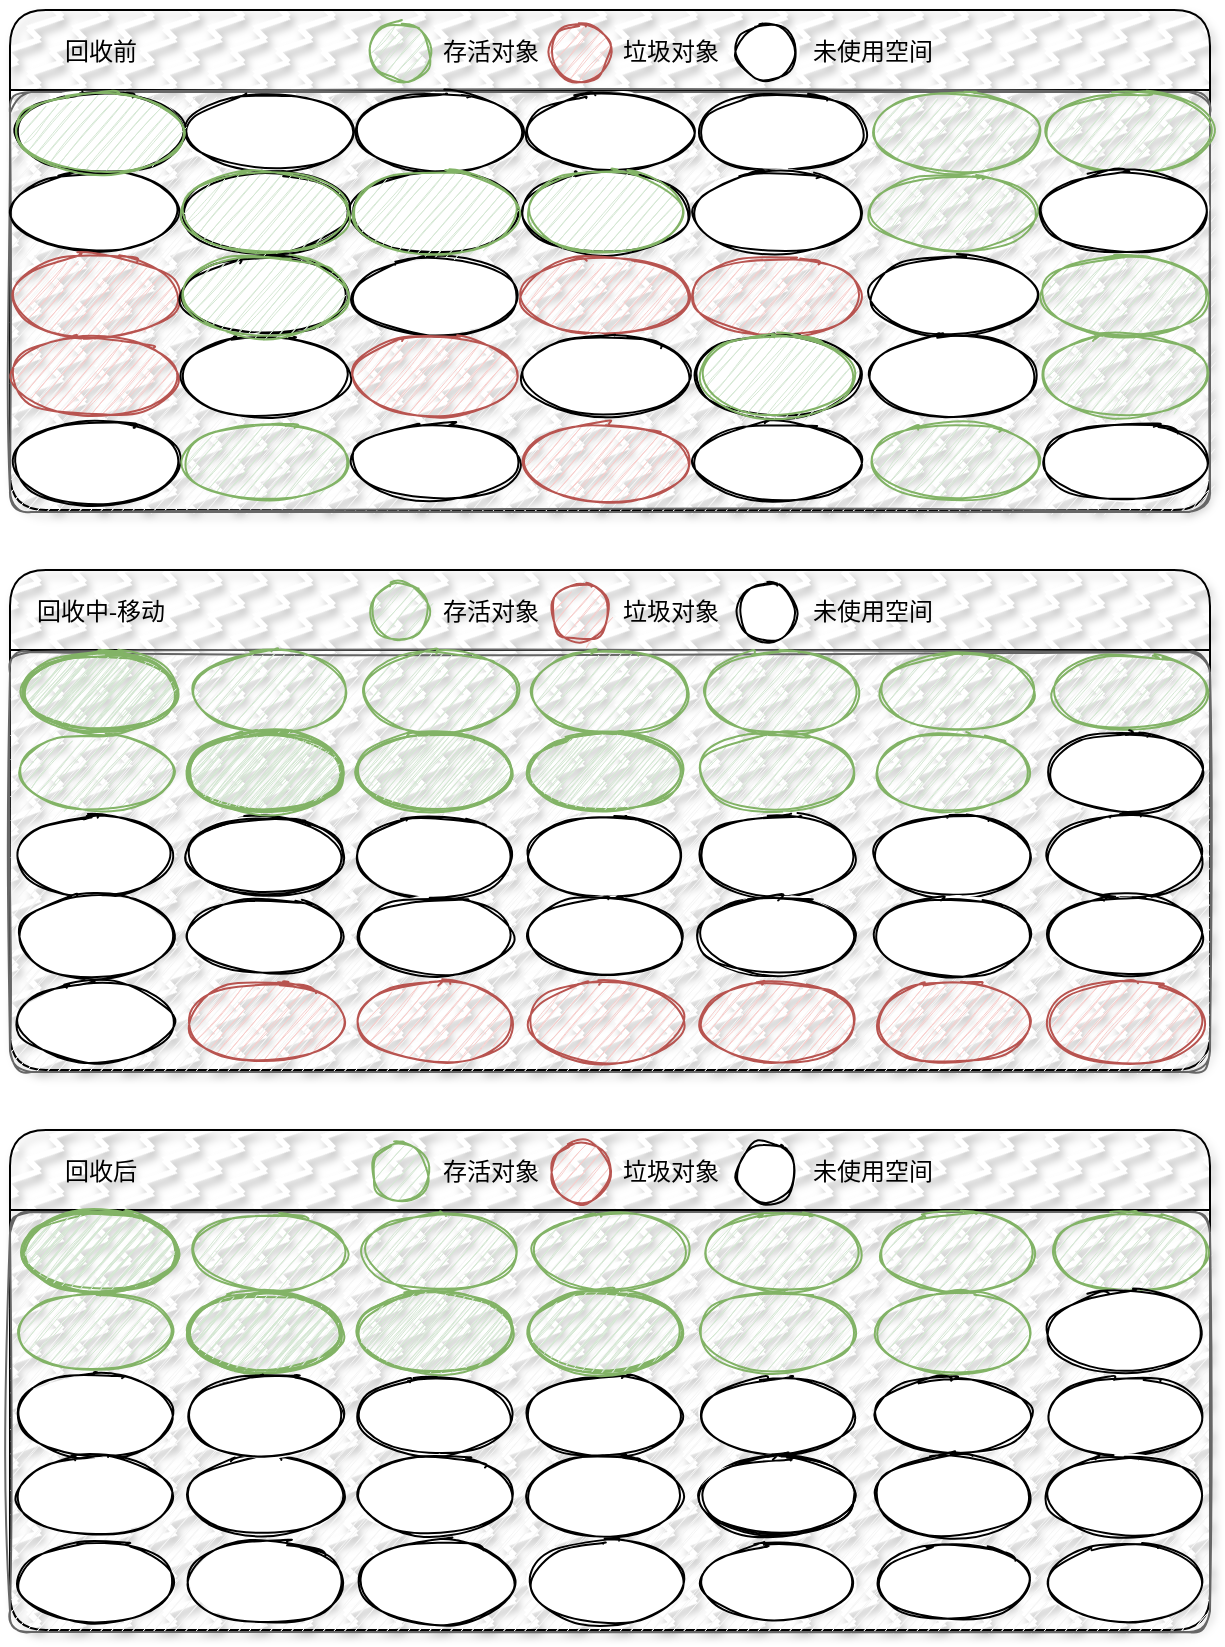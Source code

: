 <mxfile version="15.9.6" type="github">
  <diagram id="dUXvg23hqmTEOPNSO0V3" name="Page-1">
    <mxGraphModel dx="1422" dy="762" grid="1" gridSize="10" guides="1" tooltips="1" connect="1" arrows="1" fold="1" page="1" pageScale="1" pageWidth="827" pageHeight="1169" math="0" shadow="0">
      <root>
        <mxCell id="0" />
        <mxCell id="1" parent="0" />
        <mxCell id="RMoLjJV2bHC7u4-7koIW-1" value="" style="swimlane;shadow=1;sketch=0;fillStyle=zigzag-line;fillColor=default;gradientColor=none;gradientDirection=west;startSize=40;rounded=1;swimlaneFillColor=default;" vertex="1" parent="1">
          <mxGeometry x="120" y="80" width="600" height="250" as="geometry" />
        </mxCell>
        <mxCell id="RMoLjJV2bHC7u4-7koIW-2" value="" style="ellipse;whiteSpace=wrap;html=1;shadow=0;sketch=1;fillStyle=auto;fillColor=#d5e8d4;gradientDirection=west;strokeColor=#82b366;" vertex="1" parent="RMoLjJV2bHC7u4-7koIW-1">
          <mxGeometry x="180" y="6" width="30" height="30" as="geometry" />
        </mxCell>
        <mxCell id="RMoLjJV2bHC7u4-7koIW-3" value="" style="ellipse;whiteSpace=wrap;html=1;shadow=0;sketch=1;fillStyle=auto;fillColor=#f8cecc;gradientDirection=west;strokeColor=#b85450;" vertex="1" parent="RMoLjJV2bHC7u4-7koIW-1">
          <mxGeometry x="270" y="6" width="30" height="30" as="geometry" />
        </mxCell>
        <mxCell id="RMoLjJV2bHC7u4-7koIW-4" value="" style="ellipse;whiteSpace=wrap;html=1;shadow=0;sketch=1;fillStyle=auto;gradientDirection=west;" vertex="1" parent="RMoLjJV2bHC7u4-7koIW-1">
          <mxGeometry x="363.5" y="6" width="30" height="30" as="geometry" />
        </mxCell>
        <mxCell id="RMoLjJV2bHC7u4-7koIW-5" value="回收前" style="text;html=1;align=center;verticalAlign=middle;resizable=0;points=[];autosize=1;strokeColor=none;fillColor=none;fontFamily=Comic Sans MS;" vertex="1" parent="RMoLjJV2bHC7u4-7koIW-1">
          <mxGeometry x="20" y="11" width="50" height="20" as="geometry" />
        </mxCell>
        <mxCell id="RMoLjJV2bHC7u4-7koIW-7" value="存活对象" style="text;html=1;align=center;verticalAlign=middle;resizable=0;points=[];autosize=1;strokeColor=none;fillColor=none;fontFamily=Comic Sans MS;" vertex="1" parent="RMoLjJV2bHC7u4-7koIW-1">
          <mxGeometry x="210" y="11" width="60" height="20" as="geometry" />
        </mxCell>
        <mxCell id="RMoLjJV2bHC7u4-7koIW-8" value="垃圾对象" style="text;html=1;align=center;verticalAlign=middle;resizable=0;points=[];autosize=1;strokeColor=none;fillColor=none;fontFamily=Comic Sans MS;" vertex="1" parent="RMoLjJV2bHC7u4-7koIW-1">
          <mxGeometry x="300" y="11" width="60" height="20" as="geometry" />
        </mxCell>
        <mxCell id="RMoLjJV2bHC7u4-7koIW-9" value="未使用空间" style="text;html=1;align=center;verticalAlign=middle;resizable=0;points=[];autosize=1;strokeColor=none;fillColor=none;fontFamily=Comic Sans MS;" vertex="1" parent="RMoLjJV2bHC7u4-7koIW-1">
          <mxGeometry x="390.5" y="11" width="80" height="20" as="geometry" />
        </mxCell>
        <mxCell id="RMoLjJV2bHC7u4-7koIW-55" value="" style="rounded=1;whiteSpace=wrap;html=1;sketch=1;arcSize=5;fillColor=#f5f5f5;strokeColor=#666666;fontColor=#333333;" vertex="1" parent="RMoLjJV2bHC7u4-7koIW-1">
          <mxGeometry y="41" width="600" height="210" as="geometry" />
        </mxCell>
        <mxCell id="RMoLjJV2bHC7u4-7koIW-57" value="" style="ellipse;whiteSpace=wrap;html=1;shadow=0;sketch=1;fillStyle=auto;gradientDirection=west;" vertex="1" parent="RMoLjJV2bHC7u4-7koIW-1">
          <mxGeometry x="5" y="41" width="80" height="40" as="geometry" />
        </mxCell>
        <mxCell id="RMoLjJV2bHC7u4-7koIW-58" value="" style="ellipse;whiteSpace=wrap;html=1;shadow=0;sketch=1;fillStyle=auto;gradientDirection=west;" vertex="1" parent="RMoLjJV2bHC7u4-7koIW-1">
          <mxGeometry x="90" y="41" width="80" height="40" as="geometry" />
        </mxCell>
        <mxCell id="RMoLjJV2bHC7u4-7koIW-59" value="" style="ellipse;whiteSpace=wrap;html=1;shadow=0;sketch=1;fillStyle=auto;gradientDirection=west;" vertex="1" parent="RMoLjJV2bHC7u4-7koIW-1">
          <mxGeometry x="175" y="41" width="80" height="40" as="geometry" />
        </mxCell>
        <mxCell id="RMoLjJV2bHC7u4-7koIW-60" value="" style="ellipse;whiteSpace=wrap;html=1;shadow=0;sketch=1;fillStyle=auto;gradientDirection=west;" vertex="1" parent="RMoLjJV2bHC7u4-7koIW-1">
          <mxGeometry x="260" y="41" width="80" height="40" as="geometry" />
        </mxCell>
        <mxCell id="RMoLjJV2bHC7u4-7koIW-61" value="" style="ellipse;whiteSpace=wrap;html=1;shadow=0;sketch=1;fillStyle=auto;gradientDirection=west;" vertex="1" parent="RMoLjJV2bHC7u4-7koIW-1">
          <mxGeometry x="346" y="41" width="80" height="40" as="geometry" />
        </mxCell>
        <mxCell id="RMoLjJV2bHC7u4-7koIW-62" value="" style="ellipse;whiteSpace=wrap;html=1;shadow=0;sketch=1;fillStyle=auto;gradientDirection=west;fillColor=#d5e8d4;strokeColor=#82b366;" vertex="1" parent="RMoLjJV2bHC7u4-7koIW-1">
          <mxGeometry x="434" y="41" width="80" height="40" as="geometry" />
        </mxCell>
        <mxCell id="RMoLjJV2bHC7u4-7koIW-63" value="" style="ellipse;whiteSpace=wrap;html=1;shadow=0;sketch=1;fillStyle=auto;gradientDirection=west;fillColor=#d5e8d4;strokeColor=#82b366;" vertex="1" parent="RMoLjJV2bHC7u4-7koIW-1">
          <mxGeometry x="520" y="41" width="80" height="40" as="geometry" />
        </mxCell>
        <mxCell id="RMoLjJV2bHC7u4-7koIW-64" value="" style="ellipse;whiteSpace=wrap;html=1;shadow=0;sketch=1;fillStyle=auto;gradientDirection=west;" vertex="1" parent="RMoLjJV2bHC7u4-7koIW-1">
          <mxGeometry x="2.5" y="81" width="80" height="40" as="geometry" />
        </mxCell>
        <mxCell id="RMoLjJV2bHC7u4-7koIW-65" value="" style="ellipse;whiteSpace=wrap;html=1;shadow=0;sketch=1;fillStyle=auto;gradientDirection=west;" vertex="1" parent="RMoLjJV2bHC7u4-7koIW-1">
          <mxGeometry x="87.5" y="81" width="80" height="40" as="geometry" />
        </mxCell>
        <mxCell id="RMoLjJV2bHC7u4-7koIW-66" value="" style="ellipse;whiteSpace=wrap;html=1;shadow=0;sketch=1;fillStyle=auto;gradientDirection=west;" vertex="1" parent="RMoLjJV2bHC7u4-7koIW-1">
          <mxGeometry x="172.5" y="81" width="80" height="40" as="geometry" />
        </mxCell>
        <mxCell id="RMoLjJV2bHC7u4-7koIW-67" value="" style="ellipse;whiteSpace=wrap;html=1;shadow=0;sketch=1;fillStyle=auto;gradientDirection=west;" vertex="1" parent="RMoLjJV2bHC7u4-7koIW-1">
          <mxGeometry x="257.5" y="81" width="80" height="40" as="geometry" />
        </mxCell>
        <mxCell id="RMoLjJV2bHC7u4-7koIW-68" value="" style="ellipse;whiteSpace=wrap;html=1;shadow=0;sketch=1;fillStyle=auto;gradientDirection=west;" vertex="1" parent="RMoLjJV2bHC7u4-7koIW-1">
          <mxGeometry x="343.5" y="81" width="80" height="40" as="geometry" />
        </mxCell>
        <mxCell id="RMoLjJV2bHC7u4-7koIW-69" value="" style="ellipse;whiteSpace=wrap;html=1;shadow=0;sketch=1;fillStyle=auto;gradientDirection=west;fillColor=#d5e8d4;strokeColor=#82b366;" vertex="1" parent="RMoLjJV2bHC7u4-7koIW-1">
          <mxGeometry x="431.5" y="81" width="80" height="40" as="geometry" />
        </mxCell>
        <mxCell id="RMoLjJV2bHC7u4-7koIW-70" value="" style="ellipse;whiteSpace=wrap;html=1;shadow=0;sketch=1;fillStyle=auto;gradientDirection=west;" vertex="1" parent="RMoLjJV2bHC7u4-7koIW-1">
          <mxGeometry x="517.5" y="81" width="80" height="40" as="geometry" />
        </mxCell>
        <mxCell id="RMoLjJV2bHC7u4-7koIW-71" value="" style="ellipse;whiteSpace=wrap;html=1;shadow=0;sketch=1;fillStyle=auto;gradientDirection=west;fillColor=#f8cecc;strokeColor=#b85450;" vertex="1" parent="RMoLjJV2bHC7u4-7koIW-1">
          <mxGeometry x="2.5" y="123" width="80" height="40" as="geometry" />
        </mxCell>
        <mxCell id="RMoLjJV2bHC7u4-7koIW-72" value="" style="ellipse;whiteSpace=wrap;html=1;shadow=0;sketch=1;fillStyle=auto;gradientDirection=west;" vertex="1" parent="RMoLjJV2bHC7u4-7koIW-1">
          <mxGeometry x="87.5" y="123" width="80" height="40" as="geometry" />
        </mxCell>
        <mxCell id="RMoLjJV2bHC7u4-7koIW-73" value="" style="ellipse;whiteSpace=wrap;html=1;shadow=0;sketch=1;fillStyle=auto;gradientDirection=west;" vertex="1" parent="RMoLjJV2bHC7u4-7koIW-1">
          <mxGeometry x="172.5" y="123" width="80" height="40" as="geometry" />
        </mxCell>
        <mxCell id="RMoLjJV2bHC7u4-7koIW-74" value="" style="ellipse;whiteSpace=wrap;html=1;shadow=0;sketch=1;fillStyle=auto;gradientDirection=west;fillColor=#f8cecc;strokeColor=#b85450;" vertex="1" parent="RMoLjJV2bHC7u4-7koIW-1">
          <mxGeometry x="257.5" y="123" width="80" height="40" as="geometry" />
        </mxCell>
        <mxCell id="RMoLjJV2bHC7u4-7koIW-75" value="" style="ellipse;whiteSpace=wrap;html=1;shadow=0;sketch=1;fillStyle=auto;gradientDirection=west;fillColor=#f8cecc;strokeColor=#b85450;" vertex="1" parent="RMoLjJV2bHC7u4-7koIW-1">
          <mxGeometry x="343.5" y="123" width="80" height="40" as="geometry" />
        </mxCell>
        <mxCell id="RMoLjJV2bHC7u4-7koIW-76" value="" style="ellipse;whiteSpace=wrap;html=1;shadow=0;sketch=1;fillStyle=auto;gradientDirection=west;" vertex="1" parent="RMoLjJV2bHC7u4-7koIW-1">
          <mxGeometry x="431.5" y="123" width="80" height="40" as="geometry" />
        </mxCell>
        <mxCell id="RMoLjJV2bHC7u4-7koIW-77" value="" style="ellipse;whiteSpace=wrap;html=1;shadow=0;sketch=1;fillStyle=auto;gradientDirection=west;fillColor=#d5e8d4;strokeColor=#82b366;" vertex="1" parent="RMoLjJV2bHC7u4-7koIW-1">
          <mxGeometry x="517.5" y="123" width="80" height="40" as="geometry" />
        </mxCell>
        <mxCell id="RMoLjJV2bHC7u4-7koIW-78" value="" style="ellipse;whiteSpace=wrap;html=1;shadow=0;sketch=1;fillStyle=auto;gradientDirection=west;fillColor=#f8cecc;strokeColor=#b85450;" vertex="1" parent="RMoLjJV2bHC7u4-7koIW-1">
          <mxGeometry x="2.5" y="163" width="80" height="40" as="geometry" />
        </mxCell>
        <mxCell id="RMoLjJV2bHC7u4-7koIW-79" value="" style="ellipse;whiteSpace=wrap;html=1;shadow=0;sketch=1;fillStyle=auto;gradientDirection=west;" vertex="1" parent="RMoLjJV2bHC7u4-7koIW-1">
          <mxGeometry x="87.5" y="163" width="80" height="40" as="geometry" />
        </mxCell>
        <mxCell id="RMoLjJV2bHC7u4-7koIW-80" value="" style="ellipse;whiteSpace=wrap;html=1;shadow=0;sketch=1;fillStyle=auto;gradientDirection=west;fillColor=#f8cecc;strokeColor=#b85450;" vertex="1" parent="RMoLjJV2bHC7u4-7koIW-1">
          <mxGeometry x="172.5" y="163" width="80" height="40" as="geometry" />
        </mxCell>
        <mxCell id="RMoLjJV2bHC7u4-7koIW-81" value="" style="ellipse;whiteSpace=wrap;html=1;shadow=0;sketch=1;fillStyle=auto;gradientDirection=west;" vertex="1" parent="RMoLjJV2bHC7u4-7koIW-1">
          <mxGeometry x="257.5" y="163" width="80" height="40" as="geometry" />
        </mxCell>
        <mxCell id="RMoLjJV2bHC7u4-7koIW-82" value="" style="ellipse;whiteSpace=wrap;html=1;shadow=0;sketch=1;fillStyle=auto;gradientDirection=west;" vertex="1" parent="RMoLjJV2bHC7u4-7koIW-1">
          <mxGeometry x="343.5" y="163" width="80" height="40" as="geometry" />
        </mxCell>
        <mxCell id="RMoLjJV2bHC7u4-7koIW-83" value="" style="ellipse;whiteSpace=wrap;html=1;shadow=0;sketch=1;fillStyle=auto;gradientDirection=west;" vertex="1" parent="RMoLjJV2bHC7u4-7koIW-1">
          <mxGeometry x="431.5" y="163" width="80" height="40" as="geometry" />
        </mxCell>
        <mxCell id="RMoLjJV2bHC7u4-7koIW-84" value="" style="ellipse;whiteSpace=wrap;html=1;shadow=0;sketch=1;fillStyle=auto;gradientDirection=west;fillColor=#d5e8d4;strokeColor=#82b366;" vertex="1" parent="RMoLjJV2bHC7u4-7koIW-1">
          <mxGeometry x="517.5" y="163" width="80" height="40" as="geometry" />
        </mxCell>
        <mxCell id="RMoLjJV2bHC7u4-7koIW-85" value="" style="ellipse;whiteSpace=wrap;html=1;shadow=0;sketch=1;fillStyle=auto;gradientDirection=west;" vertex="1" parent="RMoLjJV2bHC7u4-7koIW-1">
          <mxGeometry x="3" y="206" width="80" height="40" as="geometry" />
        </mxCell>
        <mxCell id="RMoLjJV2bHC7u4-7koIW-86" value="" style="ellipse;whiteSpace=wrap;html=1;shadow=0;sketch=1;fillStyle=auto;gradientDirection=west;fillColor=#d5e8d4;strokeColor=#82b366;" vertex="1" parent="RMoLjJV2bHC7u4-7koIW-1">
          <mxGeometry x="88" y="206" width="80" height="40" as="geometry" />
        </mxCell>
        <mxCell id="RMoLjJV2bHC7u4-7koIW-87" value="" style="ellipse;whiteSpace=wrap;html=1;shadow=0;sketch=1;fillStyle=auto;gradientDirection=west;" vertex="1" parent="RMoLjJV2bHC7u4-7koIW-1">
          <mxGeometry x="173" y="206" width="80" height="40" as="geometry" />
        </mxCell>
        <mxCell id="RMoLjJV2bHC7u4-7koIW-88" value="" style="ellipse;whiteSpace=wrap;html=1;shadow=0;sketch=1;fillStyle=auto;gradientDirection=west;fillColor=#f8cecc;strokeColor=#b85450;" vertex="1" parent="RMoLjJV2bHC7u4-7koIW-1">
          <mxGeometry x="258" y="206" width="80" height="40" as="geometry" />
        </mxCell>
        <mxCell id="RMoLjJV2bHC7u4-7koIW-89" value="" style="ellipse;whiteSpace=wrap;html=1;shadow=0;sketch=1;fillStyle=auto;gradientDirection=west;" vertex="1" parent="RMoLjJV2bHC7u4-7koIW-1">
          <mxGeometry x="344" y="206" width="80" height="40" as="geometry" />
        </mxCell>
        <mxCell id="RMoLjJV2bHC7u4-7koIW-90" value="" style="ellipse;whiteSpace=wrap;html=1;shadow=0;sketch=1;fillStyle=auto;gradientDirection=west;fillColor=#d5e8d4;strokeColor=#82b366;" vertex="1" parent="RMoLjJV2bHC7u4-7koIW-1">
          <mxGeometry x="432" y="206" width="80" height="40" as="geometry" />
        </mxCell>
        <mxCell id="RMoLjJV2bHC7u4-7koIW-91" value="" style="ellipse;whiteSpace=wrap;html=1;shadow=0;sketch=1;fillStyle=auto;gradientDirection=west;" vertex="1" parent="RMoLjJV2bHC7u4-7koIW-1">
          <mxGeometry x="518" y="206" width="80" height="40" as="geometry" />
        </mxCell>
        <mxCell id="RMoLjJV2bHC7u4-7koIW-92" value="" style="ellipse;whiteSpace=wrap;html=1;shadow=0;sketch=1;fillStyle=auto;gradientDirection=west;" vertex="1" parent="RMoLjJV2bHC7u4-7koIW-1">
          <mxGeometry x="87.5" y="81" width="80" height="40" as="geometry" />
        </mxCell>
        <mxCell id="RMoLjJV2bHC7u4-7koIW-95" value="" style="ellipse;whiteSpace=wrap;html=1;shadow=0;sketch=1;fillStyle=auto;gradientDirection=west;" vertex="1" parent="RMoLjJV2bHC7u4-7koIW-1">
          <mxGeometry x="5" y="41" width="80" height="40" as="geometry" />
        </mxCell>
        <mxCell id="RMoLjJV2bHC7u4-7koIW-96" value="" style="ellipse;whiteSpace=wrap;html=1;shadow=0;sketch=1;fillStyle=auto;gradientDirection=west;fillColor=#d5e8d4;strokeColor=#82b366;" vertex="1" parent="RMoLjJV2bHC7u4-7koIW-1">
          <mxGeometry x="5" y="41" width="80" height="40" as="geometry" />
        </mxCell>
        <mxCell id="RMoLjJV2bHC7u4-7koIW-97" value="" style="ellipse;whiteSpace=wrap;html=1;shadow=0;sketch=1;fillStyle=auto;gradientDirection=west;fillColor=#d5e8d4;strokeColor=#82b366;" vertex="1" parent="RMoLjJV2bHC7u4-7koIW-1">
          <mxGeometry x="87.5" y="81" width="80" height="40" as="geometry" />
        </mxCell>
        <mxCell id="RMoLjJV2bHC7u4-7koIW-98" value="" style="ellipse;whiteSpace=wrap;html=1;shadow=0;sketch=1;fillStyle=auto;gradientDirection=west;fillColor=#d5e8d4;strokeColor=#82b366;" vertex="1" parent="RMoLjJV2bHC7u4-7koIW-1">
          <mxGeometry x="87.5" y="123" width="80" height="40" as="geometry" />
        </mxCell>
        <mxCell id="RMoLjJV2bHC7u4-7koIW-99" value="" style="ellipse;whiteSpace=wrap;html=1;shadow=0;sketch=1;fillStyle=auto;gradientDirection=west;fillColor=#d5e8d4;strokeColor=#82b366;" vertex="1" parent="RMoLjJV2bHC7u4-7koIW-1">
          <mxGeometry x="172.5" y="81" width="80" height="40" as="geometry" />
        </mxCell>
        <mxCell id="RMoLjJV2bHC7u4-7koIW-100" value="" style="ellipse;whiteSpace=wrap;html=1;shadow=0;sketch=1;fillStyle=auto;gradientDirection=west;fillColor=#d5e8d4;strokeColor=#82b366;" vertex="1" parent="RMoLjJV2bHC7u4-7koIW-1">
          <mxGeometry x="257.5" y="81" width="80" height="40" as="geometry" />
        </mxCell>
        <mxCell id="RMoLjJV2bHC7u4-7koIW-101" value="" style="ellipse;whiteSpace=wrap;html=1;shadow=0;sketch=1;fillStyle=auto;gradientDirection=west;fillColor=#d5e8d4;strokeColor=#82b366;" vertex="1" parent="RMoLjJV2bHC7u4-7koIW-1">
          <mxGeometry x="343.5" y="163" width="80" height="40" as="geometry" />
        </mxCell>
        <mxCell id="RMoLjJV2bHC7u4-7koIW-102" value="" style="swimlane;shadow=1;sketch=0;fillStyle=zigzag-line;fillColor=default;gradientColor=none;gradientDirection=west;startSize=40;rounded=1;swimlaneFillColor=default;" vertex="1" parent="1">
          <mxGeometry x="120" y="360" width="600" height="250" as="geometry" />
        </mxCell>
        <mxCell id="RMoLjJV2bHC7u4-7koIW-103" value="" style="ellipse;whiteSpace=wrap;html=1;shadow=0;sketch=1;fillStyle=auto;fillColor=#d5e8d4;gradientDirection=west;strokeColor=#82b366;" vertex="1" parent="RMoLjJV2bHC7u4-7koIW-102">
          <mxGeometry x="180" y="6" width="30" height="30" as="geometry" />
        </mxCell>
        <mxCell id="RMoLjJV2bHC7u4-7koIW-104" value="" style="ellipse;whiteSpace=wrap;html=1;shadow=0;sketch=1;fillStyle=auto;fillColor=#f8cecc;gradientDirection=west;strokeColor=#b85450;" vertex="1" parent="RMoLjJV2bHC7u4-7koIW-102">
          <mxGeometry x="270" y="6" width="30" height="30" as="geometry" />
        </mxCell>
        <mxCell id="RMoLjJV2bHC7u4-7koIW-105" value="" style="ellipse;whiteSpace=wrap;html=1;shadow=0;sketch=1;fillStyle=auto;gradientDirection=west;" vertex="1" parent="RMoLjJV2bHC7u4-7koIW-102">
          <mxGeometry x="363.5" y="6" width="30" height="30" as="geometry" />
        </mxCell>
        <mxCell id="RMoLjJV2bHC7u4-7koIW-106" value="回收中-移动" style="text;html=1;align=center;verticalAlign=middle;resizable=0;points=[];autosize=1;strokeColor=none;fillColor=none;fontFamily=Comic Sans MS;" vertex="1" parent="RMoLjJV2bHC7u4-7koIW-102">
          <mxGeometry x="5" y="11" width="80" height="20" as="geometry" />
        </mxCell>
        <mxCell id="RMoLjJV2bHC7u4-7koIW-107" value="存活对象" style="text;html=1;align=center;verticalAlign=middle;resizable=0;points=[];autosize=1;strokeColor=none;fillColor=none;fontFamily=Comic Sans MS;" vertex="1" parent="RMoLjJV2bHC7u4-7koIW-102">
          <mxGeometry x="210" y="11" width="60" height="20" as="geometry" />
        </mxCell>
        <mxCell id="RMoLjJV2bHC7u4-7koIW-108" value="垃圾对象" style="text;html=1;align=center;verticalAlign=middle;resizable=0;points=[];autosize=1;strokeColor=none;fillColor=none;fontFamily=Comic Sans MS;" vertex="1" parent="RMoLjJV2bHC7u4-7koIW-102">
          <mxGeometry x="300" y="11" width="60" height="20" as="geometry" />
        </mxCell>
        <mxCell id="RMoLjJV2bHC7u4-7koIW-109" value="未使用空间" style="text;html=1;align=center;verticalAlign=middle;resizable=0;points=[];autosize=1;strokeColor=none;fillColor=none;fontFamily=Comic Sans MS;" vertex="1" parent="RMoLjJV2bHC7u4-7koIW-102">
          <mxGeometry x="390.5" y="11" width="80" height="20" as="geometry" />
        </mxCell>
        <mxCell id="RMoLjJV2bHC7u4-7koIW-110" value="" style="rounded=1;whiteSpace=wrap;html=1;sketch=1;arcSize=5;fillColor=#f5f5f5;strokeColor=#666666;fontColor=#333333;" vertex="1" parent="RMoLjJV2bHC7u4-7koIW-102">
          <mxGeometry y="41" width="600" height="210" as="geometry" />
        </mxCell>
        <mxCell id="RMoLjJV2bHC7u4-7koIW-111" value="" style="ellipse;whiteSpace=wrap;html=1;shadow=0;sketch=1;fillStyle=auto;gradientDirection=west;fillColor=#d5e8d4;strokeColor=#82b366;" vertex="1" parent="RMoLjJV2bHC7u4-7koIW-102">
          <mxGeometry x="5" y="41" width="80" height="40" as="geometry" />
        </mxCell>
        <mxCell id="RMoLjJV2bHC7u4-7koIW-112" value="" style="ellipse;whiteSpace=wrap;html=1;shadow=0;sketch=1;fillStyle=auto;gradientDirection=west;fillColor=#d5e8d4;strokeColor=#82b366;" vertex="1" parent="RMoLjJV2bHC7u4-7koIW-102">
          <mxGeometry x="90" y="41" width="80" height="40" as="geometry" />
        </mxCell>
        <mxCell id="RMoLjJV2bHC7u4-7koIW-113" value="" style="ellipse;whiteSpace=wrap;html=1;shadow=0;sketch=1;fillStyle=auto;gradientDirection=west;fillColor=#d5e8d4;strokeColor=#82b366;" vertex="1" parent="RMoLjJV2bHC7u4-7koIW-102">
          <mxGeometry x="175" y="41" width="80" height="40" as="geometry" />
        </mxCell>
        <mxCell id="RMoLjJV2bHC7u4-7koIW-114" value="" style="ellipse;whiteSpace=wrap;html=1;shadow=0;sketch=1;fillStyle=auto;gradientDirection=west;fillColor=#d5e8d4;strokeColor=#82b366;" vertex="1" parent="RMoLjJV2bHC7u4-7koIW-102">
          <mxGeometry x="260" y="41" width="80" height="40" as="geometry" />
        </mxCell>
        <mxCell id="RMoLjJV2bHC7u4-7koIW-115" value="" style="ellipse;whiteSpace=wrap;html=1;shadow=0;sketch=1;fillStyle=auto;gradientDirection=west;fillColor=#d5e8d4;strokeColor=#82b366;" vertex="1" parent="RMoLjJV2bHC7u4-7koIW-102">
          <mxGeometry x="346" y="41" width="80" height="40" as="geometry" />
        </mxCell>
        <mxCell id="RMoLjJV2bHC7u4-7koIW-116" value="" style="ellipse;whiteSpace=wrap;html=1;shadow=0;sketch=1;fillStyle=auto;gradientDirection=west;fillColor=#d5e8d4;strokeColor=#82b366;" vertex="1" parent="RMoLjJV2bHC7u4-7koIW-102">
          <mxGeometry x="434" y="41" width="80" height="40" as="geometry" />
        </mxCell>
        <mxCell id="RMoLjJV2bHC7u4-7koIW-117" value="" style="ellipse;whiteSpace=wrap;html=1;shadow=0;sketch=1;fillStyle=auto;gradientDirection=west;fillColor=#d5e8d4;strokeColor=#82b366;" vertex="1" parent="RMoLjJV2bHC7u4-7koIW-102">
          <mxGeometry x="520" y="41" width="80" height="40" as="geometry" />
        </mxCell>
        <mxCell id="RMoLjJV2bHC7u4-7koIW-118" value="" style="ellipse;whiteSpace=wrap;html=1;shadow=0;sketch=1;fillStyle=auto;gradientDirection=west;fillColor=#d5e8d4;strokeColor=#82b366;" vertex="1" parent="RMoLjJV2bHC7u4-7koIW-102">
          <mxGeometry x="2.5" y="81" width="80" height="40" as="geometry" />
        </mxCell>
        <mxCell id="RMoLjJV2bHC7u4-7koIW-119" value="" style="ellipse;whiteSpace=wrap;html=1;shadow=0;sketch=1;fillStyle=auto;gradientDirection=west;fillColor=#d5e8d4;strokeColor=#82b366;" vertex="1" parent="RMoLjJV2bHC7u4-7koIW-102">
          <mxGeometry x="87.5" y="81" width="80" height="40" as="geometry" />
        </mxCell>
        <mxCell id="RMoLjJV2bHC7u4-7koIW-120" value="" style="ellipse;whiteSpace=wrap;html=1;shadow=0;sketch=1;fillStyle=auto;gradientDirection=west;fillColor=#d5e8d4;strokeColor=#82b366;" vertex="1" parent="RMoLjJV2bHC7u4-7koIW-102">
          <mxGeometry x="172.5" y="81" width="80" height="40" as="geometry" />
        </mxCell>
        <mxCell id="RMoLjJV2bHC7u4-7koIW-121" value="" style="ellipse;whiteSpace=wrap;html=1;shadow=0;sketch=1;fillStyle=auto;gradientDirection=west;fillColor=#d5e8d4;strokeColor=#82b366;" vertex="1" parent="RMoLjJV2bHC7u4-7koIW-102">
          <mxGeometry x="257.5" y="81" width="80" height="40" as="geometry" />
        </mxCell>
        <mxCell id="RMoLjJV2bHC7u4-7koIW-122" value="" style="ellipse;whiteSpace=wrap;html=1;shadow=0;sketch=1;fillStyle=auto;gradientDirection=west;fillColor=#d5e8d4;strokeColor=#82b366;" vertex="1" parent="RMoLjJV2bHC7u4-7koIW-102">
          <mxGeometry x="343.5" y="81" width="80" height="40" as="geometry" />
        </mxCell>
        <mxCell id="RMoLjJV2bHC7u4-7koIW-123" value="" style="ellipse;whiteSpace=wrap;html=1;shadow=0;sketch=1;fillStyle=auto;gradientDirection=west;fillColor=#d5e8d4;strokeColor=#82b366;" vertex="1" parent="RMoLjJV2bHC7u4-7koIW-102">
          <mxGeometry x="431.5" y="81" width="80" height="40" as="geometry" />
        </mxCell>
        <mxCell id="RMoLjJV2bHC7u4-7koIW-124" value="" style="ellipse;whiteSpace=wrap;html=1;shadow=0;sketch=1;fillStyle=auto;gradientDirection=west;" vertex="1" parent="RMoLjJV2bHC7u4-7koIW-102">
          <mxGeometry x="517.5" y="81" width="80" height="40" as="geometry" />
        </mxCell>
        <mxCell id="RMoLjJV2bHC7u4-7koIW-125" value="" style="ellipse;whiteSpace=wrap;html=1;shadow=0;sketch=1;fillStyle=auto;gradientDirection=west;" vertex="1" parent="RMoLjJV2bHC7u4-7koIW-102">
          <mxGeometry x="2.5" y="123" width="80" height="40" as="geometry" />
        </mxCell>
        <mxCell id="RMoLjJV2bHC7u4-7koIW-126" value="" style="ellipse;whiteSpace=wrap;html=1;shadow=0;sketch=1;fillStyle=auto;gradientDirection=west;" vertex="1" parent="RMoLjJV2bHC7u4-7koIW-102">
          <mxGeometry x="87.5" y="123" width="80" height="40" as="geometry" />
        </mxCell>
        <mxCell id="RMoLjJV2bHC7u4-7koIW-127" value="" style="ellipse;whiteSpace=wrap;html=1;shadow=0;sketch=1;fillStyle=auto;gradientDirection=west;" vertex="1" parent="RMoLjJV2bHC7u4-7koIW-102">
          <mxGeometry x="172.5" y="123" width="80" height="40" as="geometry" />
        </mxCell>
        <mxCell id="RMoLjJV2bHC7u4-7koIW-128" value="" style="ellipse;whiteSpace=wrap;html=1;shadow=0;sketch=1;fillStyle=auto;gradientDirection=west;" vertex="1" parent="RMoLjJV2bHC7u4-7koIW-102">
          <mxGeometry x="257.5" y="123" width="80" height="40" as="geometry" />
        </mxCell>
        <mxCell id="RMoLjJV2bHC7u4-7koIW-129" value="" style="ellipse;whiteSpace=wrap;html=1;shadow=0;sketch=1;fillStyle=auto;gradientDirection=west;" vertex="1" parent="RMoLjJV2bHC7u4-7koIW-102">
          <mxGeometry x="343.5" y="123" width="80" height="40" as="geometry" />
        </mxCell>
        <mxCell id="RMoLjJV2bHC7u4-7koIW-130" value="" style="ellipse;whiteSpace=wrap;html=1;shadow=0;sketch=1;fillStyle=auto;gradientDirection=west;" vertex="1" parent="RMoLjJV2bHC7u4-7koIW-102">
          <mxGeometry x="431.5" y="123" width="80" height="40" as="geometry" />
        </mxCell>
        <mxCell id="RMoLjJV2bHC7u4-7koIW-131" value="" style="ellipse;whiteSpace=wrap;html=1;shadow=0;sketch=1;fillStyle=auto;gradientDirection=west;" vertex="1" parent="RMoLjJV2bHC7u4-7koIW-102">
          <mxGeometry x="517.5" y="123" width="80" height="40" as="geometry" />
        </mxCell>
        <mxCell id="RMoLjJV2bHC7u4-7koIW-132" value="" style="ellipse;whiteSpace=wrap;html=1;shadow=0;sketch=1;fillStyle=auto;gradientDirection=west;" vertex="1" parent="RMoLjJV2bHC7u4-7koIW-102">
          <mxGeometry x="2.5" y="163" width="80" height="40" as="geometry" />
        </mxCell>
        <mxCell id="RMoLjJV2bHC7u4-7koIW-133" value="" style="ellipse;whiteSpace=wrap;html=1;shadow=0;sketch=1;fillStyle=auto;gradientDirection=west;" vertex="1" parent="RMoLjJV2bHC7u4-7koIW-102">
          <mxGeometry x="87.5" y="163" width="80" height="40" as="geometry" />
        </mxCell>
        <mxCell id="RMoLjJV2bHC7u4-7koIW-134" value="" style="ellipse;whiteSpace=wrap;html=1;shadow=0;sketch=1;fillStyle=auto;gradientDirection=west;" vertex="1" parent="RMoLjJV2bHC7u4-7koIW-102">
          <mxGeometry x="172.5" y="163" width="80" height="40" as="geometry" />
        </mxCell>
        <mxCell id="RMoLjJV2bHC7u4-7koIW-135" value="" style="ellipse;whiteSpace=wrap;html=1;shadow=0;sketch=1;fillStyle=auto;gradientDirection=west;" vertex="1" parent="RMoLjJV2bHC7u4-7koIW-102">
          <mxGeometry x="257.5" y="163" width="80" height="40" as="geometry" />
        </mxCell>
        <mxCell id="RMoLjJV2bHC7u4-7koIW-136" value="" style="ellipse;whiteSpace=wrap;html=1;shadow=0;sketch=1;fillStyle=auto;gradientDirection=west;" vertex="1" parent="RMoLjJV2bHC7u4-7koIW-102">
          <mxGeometry x="343.5" y="163" width="80" height="40" as="geometry" />
        </mxCell>
        <mxCell id="RMoLjJV2bHC7u4-7koIW-137" value="" style="ellipse;whiteSpace=wrap;html=1;shadow=0;sketch=1;fillStyle=auto;gradientDirection=west;" vertex="1" parent="RMoLjJV2bHC7u4-7koIW-102">
          <mxGeometry x="431.5" y="163" width="80" height="40" as="geometry" />
        </mxCell>
        <mxCell id="RMoLjJV2bHC7u4-7koIW-138" value="" style="ellipse;whiteSpace=wrap;html=1;shadow=0;sketch=1;fillStyle=auto;gradientDirection=west;" vertex="1" parent="RMoLjJV2bHC7u4-7koIW-102">
          <mxGeometry x="517.5" y="163" width="80" height="40" as="geometry" />
        </mxCell>
        <mxCell id="RMoLjJV2bHC7u4-7koIW-139" value="" style="ellipse;whiteSpace=wrap;html=1;shadow=0;sketch=1;fillStyle=auto;gradientDirection=west;" vertex="1" parent="RMoLjJV2bHC7u4-7koIW-102">
          <mxGeometry x="3" y="206" width="80" height="40" as="geometry" />
        </mxCell>
        <mxCell id="RMoLjJV2bHC7u4-7koIW-140" value="" style="ellipse;whiteSpace=wrap;html=1;shadow=0;sketch=1;fillStyle=auto;gradientDirection=west;fillColor=#f8cecc;strokeColor=#b85450;" vertex="1" parent="RMoLjJV2bHC7u4-7koIW-102">
          <mxGeometry x="88" y="206" width="80" height="40" as="geometry" />
        </mxCell>
        <mxCell id="RMoLjJV2bHC7u4-7koIW-141" value="" style="ellipse;whiteSpace=wrap;html=1;shadow=0;sketch=1;fillStyle=auto;gradientDirection=west;fillColor=#f8cecc;strokeColor=#b85450;" vertex="1" parent="RMoLjJV2bHC7u4-7koIW-102">
          <mxGeometry x="173" y="206" width="80" height="40" as="geometry" />
        </mxCell>
        <mxCell id="RMoLjJV2bHC7u4-7koIW-142" value="" style="ellipse;whiteSpace=wrap;html=1;shadow=0;sketch=1;fillStyle=auto;gradientDirection=west;fillColor=#f8cecc;strokeColor=#b85450;" vertex="1" parent="RMoLjJV2bHC7u4-7koIW-102">
          <mxGeometry x="258" y="206" width="80" height="40" as="geometry" />
        </mxCell>
        <mxCell id="RMoLjJV2bHC7u4-7koIW-143" value="" style="ellipse;whiteSpace=wrap;html=1;shadow=0;sketch=1;fillStyle=auto;gradientDirection=west;fillColor=#f8cecc;strokeColor=#b85450;" vertex="1" parent="RMoLjJV2bHC7u4-7koIW-102">
          <mxGeometry x="344" y="206" width="80" height="40" as="geometry" />
        </mxCell>
        <mxCell id="RMoLjJV2bHC7u4-7koIW-144" value="" style="ellipse;whiteSpace=wrap;html=1;shadow=0;sketch=1;fillStyle=auto;gradientDirection=west;fillColor=#f8cecc;strokeColor=#b85450;" vertex="1" parent="RMoLjJV2bHC7u4-7koIW-102">
          <mxGeometry x="432" y="206" width="80" height="40" as="geometry" />
        </mxCell>
        <mxCell id="RMoLjJV2bHC7u4-7koIW-145" value="" style="ellipse;whiteSpace=wrap;html=1;shadow=0;sketch=1;fillStyle=auto;gradientDirection=west;fillColor=#f8cecc;strokeColor=#b85450;" vertex="1" parent="RMoLjJV2bHC7u4-7koIW-102">
          <mxGeometry x="518" y="206" width="80" height="40" as="geometry" />
        </mxCell>
        <mxCell id="RMoLjJV2bHC7u4-7koIW-146" value="" style="ellipse;whiteSpace=wrap;html=1;shadow=0;sketch=1;fillStyle=auto;gradientDirection=west;fillColor=#d5e8d4;strokeColor=#82b366;" vertex="1" parent="RMoLjJV2bHC7u4-7koIW-102">
          <mxGeometry x="87.5" y="81" width="80" height="40" as="geometry" />
        </mxCell>
        <mxCell id="RMoLjJV2bHC7u4-7koIW-147" value="" style="ellipse;whiteSpace=wrap;html=1;shadow=0;sketch=1;fillStyle=auto;gradientDirection=west;fillColor=#d5e8d4;strokeColor=#82b366;" vertex="1" parent="RMoLjJV2bHC7u4-7koIW-102">
          <mxGeometry x="5" y="41" width="80" height="40" as="geometry" />
        </mxCell>
        <mxCell id="RMoLjJV2bHC7u4-7koIW-148" value="" style="ellipse;whiteSpace=wrap;html=1;shadow=0;sketch=1;fillStyle=auto;gradientDirection=west;fillColor=#d5e8d4;strokeColor=#82b366;" vertex="1" parent="RMoLjJV2bHC7u4-7koIW-102">
          <mxGeometry x="5" y="41" width="80" height="40" as="geometry" />
        </mxCell>
        <mxCell id="RMoLjJV2bHC7u4-7koIW-149" value="" style="ellipse;whiteSpace=wrap;html=1;shadow=0;sketch=1;fillStyle=auto;gradientDirection=west;fillColor=#d5e8d4;strokeColor=#82b366;" vertex="1" parent="RMoLjJV2bHC7u4-7koIW-102">
          <mxGeometry x="87.5" y="81" width="80" height="40" as="geometry" />
        </mxCell>
        <mxCell id="RMoLjJV2bHC7u4-7koIW-150" value="" style="ellipse;whiteSpace=wrap;html=1;shadow=0;sketch=1;fillStyle=auto;gradientDirection=west;" vertex="1" parent="RMoLjJV2bHC7u4-7koIW-102">
          <mxGeometry x="87.5" y="123" width="80" height="40" as="geometry" />
        </mxCell>
        <mxCell id="RMoLjJV2bHC7u4-7koIW-151" value="" style="ellipse;whiteSpace=wrap;html=1;shadow=0;sketch=1;fillStyle=auto;gradientDirection=west;fillColor=#d5e8d4;strokeColor=#82b366;" vertex="1" parent="RMoLjJV2bHC7u4-7koIW-102">
          <mxGeometry x="172.5" y="81" width="80" height="40" as="geometry" />
        </mxCell>
        <mxCell id="RMoLjJV2bHC7u4-7koIW-152" value="" style="ellipse;whiteSpace=wrap;html=1;shadow=0;sketch=1;fillStyle=auto;gradientDirection=west;fillColor=#d5e8d4;strokeColor=#82b366;" vertex="1" parent="RMoLjJV2bHC7u4-7koIW-102">
          <mxGeometry x="257.5" y="81" width="80" height="40" as="geometry" />
        </mxCell>
        <mxCell id="RMoLjJV2bHC7u4-7koIW-153" value="" style="ellipse;whiteSpace=wrap;html=1;shadow=0;sketch=1;fillStyle=auto;gradientDirection=west;" vertex="1" parent="RMoLjJV2bHC7u4-7koIW-102">
          <mxGeometry x="343.5" y="163" width="80" height="40" as="geometry" />
        </mxCell>
        <mxCell id="RMoLjJV2bHC7u4-7koIW-154" value="" style="swimlane;shadow=1;sketch=0;fillStyle=zigzag-line;fillColor=default;gradientColor=none;gradientDirection=west;startSize=40;rounded=1;swimlaneFillColor=default;" vertex="1" parent="1">
          <mxGeometry x="120" y="640" width="600" height="250" as="geometry" />
        </mxCell>
        <mxCell id="RMoLjJV2bHC7u4-7koIW-155" value="" style="ellipse;whiteSpace=wrap;html=1;shadow=0;sketch=1;fillStyle=auto;fillColor=#d5e8d4;gradientDirection=west;strokeColor=#82b366;" vertex="1" parent="RMoLjJV2bHC7u4-7koIW-154">
          <mxGeometry x="180" y="6" width="30" height="30" as="geometry" />
        </mxCell>
        <mxCell id="RMoLjJV2bHC7u4-7koIW-156" value="" style="ellipse;whiteSpace=wrap;html=1;shadow=0;sketch=1;fillStyle=auto;fillColor=#f8cecc;gradientDirection=west;strokeColor=#b85450;" vertex="1" parent="RMoLjJV2bHC7u4-7koIW-154">
          <mxGeometry x="270" y="6" width="30" height="30" as="geometry" />
        </mxCell>
        <mxCell id="RMoLjJV2bHC7u4-7koIW-157" value="" style="ellipse;whiteSpace=wrap;html=1;shadow=0;sketch=1;fillStyle=auto;gradientDirection=west;" vertex="1" parent="RMoLjJV2bHC7u4-7koIW-154">
          <mxGeometry x="363.5" y="6" width="30" height="30" as="geometry" />
        </mxCell>
        <mxCell id="RMoLjJV2bHC7u4-7koIW-158" value="回收后" style="text;html=1;align=center;verticalAlign=middle;resizable=0;points=[];autosize=1;strokeColor=none;fillColor=none;fontFamily=Comic Sans MS;" vertex="1" parent="RMoLjJV2bHC7u4-7koIW-154">
          <mxGeometry x="20" y="11" width="50" height="20" as="geometry" />
        </mxCell>
        <mxCell id="RMoLjJV2bHC7u4-7koIW-159" value="存活对象" style="text;html=1;align=center;verticalAlign=middle;resizable=0;points=[];autosize=1;strokeColor=none;fillColor=none;fontFamily=Comic Sans MS;" vertex="1" parent="RMoLjJV2bHC7u4-7koIW-154">
          <mxGeometry x="210" y="11" width="60" height="20" as="geometry" />
        </mxCell>
        <mxCell id="RMoLjJV2bHC7u4-7koIW-160" value="垃圾对象" style="text;html=1;align=center;verticalAlign=middle;resizable=0;points=[];autosize=1;strokeColor=none;fillColor=none;fontFamily=Comic Sans MS;" vertex="1" parent="RMoLjJV2bHC7u4-7koIW-154">
          <mxGeometry x="300" y="11" width="60" height="20" as="geometry" />
        </mxCell>
        <mxCell id="RMoLjJV2bHC7u4-7koIW-161" value="未使用空间" style="text;html=1;align=center;verticalAlign=middle;resizable=0;points=[];autosize=1;strokeColor=none;fillColor=none;fontFamily=Comic Sans MS;" vertex="1" parent="RMoLjJV2bHC7u4-7koIW-154">
          <mxGeometry x="390.5" y="11" width="80" height="20" as="geometry" />
        </mxCell>
        <mxCell id="RMoLjJV2bHC7u4-7koIW-162" value="" style="rounded=1;whiteSpace=wrap;html=1;sketch=1;arcSize=5;fillColor=#f5f5f5;strokeColor=#666666;fontColor=#333333;" vertex="1" parent="RMoLjJV2bHC7u4-7koIW-154">
          <mxGeometry y="41" width="600" height="210" as="geometry" />
        </mxCell>
        <mxCell id="RMoLjJV2bHC7u4-7koIW-163" value="" style="ellipse;whiteSpace=wrap;html=1;shadow=0;sketch=1;fillStyle=auto;gradientDirection=west;fillColor=#d5e8d4;strokeColor=#82b366;" vertex="1" parent="RMoLjJV2bHC7u4-7koIW-154">
          <mxGeometry x="5" y="41" width="80" height="40" as="geometry" />
        </mxCell>
        <mxCell id="RMoLjJV2bHC7u4-7koIW-164" value="" style="ellipse;whiteSpace=wrap;html=1;shadow=0;sketch=1;fillStyle=auto;gradientDirection=west;fillColor=#d5e8d4;strokeColor=#82b366;" vertex="1" parent="RMoLjJV2bHC7u4-7koIW-154">
          <mxGeometry x="90" y="41" width="80" height="40" as="geometry" />
        </mxCell>
        <mxCell id="RMoLjJV2bHC7u4-7koIW-165" value="" style="ellipse;whiteSpace=wrap;html=1;shadow=0;sketch=1;fillStyle=auto;gradientDirection=west;fillColor=#d5e8d4;strokeColor=#82b366;" vertex="1" parent="RMoLjJV2bHC7u4-7koIW-154">
          <mxGeometry x="175" y="41" width="80" height="40" as="geometry" />
        </mxCell>
        <mxCell id="RMoLjJV2bHC7u4-7koIW-166" value="" style="ellipse;whiteSpace=wrap;html=1;shadow=0;sketch=1;fillStyle=auto;gradientDirection=west;fillColor=#d5e8d4;strokeColor=#82b366;" vertex="1" parent="RMoLjJV2bHC7u4-7koIW-154">
          <mxGeometry x="260" y="41" width="80" height="40" as="geometry" />
        </mxCell>
        <mxCell id="RMoLjJV2bHC7u4-7koIW-167" value="" style="ellipse;whiteSpace=wrap;html=1;shadow=0;sketch=1;fillStyle=auto;gradientDirection=west;fillColor=#d5e8d4;strokeColor=#82b366;" vertex="1" parent="RMoLjJV2bHC7u4-7koIW-154">
          <mxGeometry x="346" y="41" width="80" height="40" as="geometry" />
        </mxCell>
        <mxCell id="RMoLjJV2bHC7u4-7koIW-168" value="" style="ellipse;whiteSpace=wrap;html=1;shadow=0;sketch=1;fillStyle=auto;gradientDirection=west;fillColor=#d5e8d4;strokeColor=#82b366;" vertex="1" parent="RMoLjJV2bHC7u4-7koIW-154">
          <mxGeometry x="434" y="41" width="80" height="40" as="geometry" />
        </mxCell>
        <mxCell id="RMoLjJV2bHC7u4-7koIW-169" value="" style="ellipse;whiteSpace=wrap;html=1;shadow=0;sketch=1;fillStyle=auto;gradientDirection=west;fillColor=#d5e8d4;strokeColor=#82b366;" vertex="1" parent="RMoLjJV2bHC7u4-7koIW-154">
          <mxGeometry x="520" y="41" width="80" height="40" as="geometry" />
        </mxCell>
        <mxCell id="RMoLjJV2bHC7u4-7koIW-170" value="" style="ellipse;whiteSpace=wrap;html=1;shadow=0;sketch=1;fillStyle=auto;gradientDirection=west;fillColor=#d5e8d4;strokeColor=#82b366;" vertex="1" parent="RMoLjJV2bHC7u4-7koIW-154">
          <mxGeometry x="2.5" y="81" width="80" height="40" as="geometry" />
        </mxCell>
        <mxCell id="RMoLjJV2bHC7u4-7koIW-171" value="" style="ellipse;whiteSpace=wrap;html=1;shadow=0;sketch=1;fillStyle=auto;gradientDirection=west;fillColor=#d5e8d4;strokeColor=#82b366;" vertex="1" parent="RMoLjJV2bHC7u4-7koIW-154">
          <mxGeometry x="87.5" y="81" width="80" height="40" as="geometry" />
        </mxCell>
        <mxCell id="RMoLjJV2bHC7u4-7koIW-172" value="" style="ellipse;whiteSpace=wrap;html=1;shadow=0;sketch=1;fillStyle=auto;gradientDirection=west;fillColor=#d5e8d4;strokeColor=#82b366;" vertex="1" parent="RMoLjJV2bHC7u4-7koIW-154">
          <mxGeometry x="172.5" y="81" width="80" height="40" as="geometry" />
        </mxCell>
        <mxCell id="RMoLjJV2bHC7u4-7koIW-173" value="" style="ellipse;whiteSpace=wrap;html=1;shadow=0;sketch=1;fillStyle=auto;gradientDirection=west;fillColor=#d5e8d4;strokeColor=#82b366;" vertex="1" parent="RMoLjJV2bHC7u4-7koIW-154">
          <mxGeometry x="257.5" y="81" width="80" height="40" as="geometry" />
        </mxCell>
        <mxCell id="RMoLjJV2bHC7u4-7koIW-174" value="" style="ellipse;whiteSpace=wrap;html=1;shadow=0;sketch=1;fillStyle=auto;gradientDirection=west;fillColor=#d5e8d4;strokeColor=#82b366;" vertex="1" parent="RMoLjJV2bHC7u4-7koIW-154">
          <mxGeometry x="343.5" y="81" width="80" height="40" as="geometry" />
        </mxCell>
        <mxCell id="RMoLjJV2bHC7u4-7koIW-175" value="" style="ellipse;whiteSpace=wrap;html=1;shadow=0;sketch=1;fillStyle=auto;gradientDirection=west;fillColor=#d5e8d4;strokeColor=#82b366;" vertex="1" parent="RMoLjJV2bHC7u4-7koIW-154">
          <mxGeometry x="431.5" y="81" width="80" height="40" as="geometry" />
        </mxCell>
        <mxCell id="RMoLjJV2bHC7u4-7koIW-176" value="" style="ellipse;whiteSpace=wrap;html=1;shadow=0;sketch=1;fillStyle=auto;gradientDirection=west;" vertex="1" parent="RMoLjJV2bHC7u4-7koIW-154">
          <mxGeometry x="517.5" y="81" width="80" height="40" as="geometry" />
        </mxCell>
        <mxCell id="RMoLjJV2bHC7u4-7koIW-177" value="" style="ellipse;whiteSpace=wrap;html=1;shadow=0;sketch=1;fillStyle=auto;gradientDirection=west;" vertex="1" parent="RMoLjJV2bHC7u4-7koIW-154">
          <mxGeometry x="2.5" y="123" width="80" height="40" as="geometry" />
        </mxCell>
        <mxCell id="RMoLjJV2bHC7u4-7koIW-178" value="" style="ellipse;whiteSpace=wrap;html=1;shadow=0;sketch=1;fillStyle=auto;gradientDirection=west;" vertex="1" parent="RMoLjJV2bHC7u4-7koIW-154">
          <mxGeometry x="87.5" y="123" width="80" height="40" as="geometry" />
        </mxCell>
        <mxCell id="RMoLjJV2bHC7u4-7koIW-179" value="" style="ellipse;whiteSpace=wrap;html=1;shadow=0;sketch=1;fillStyle=auto;gradientDirection=west;" vertex="1" parent="RMoLjJV2bHC7u4-7koIW-154">
          <mxGeometry x="172.5" y="123" width="80" height="40" as="geometry" />
        </mxCell>
        <mxCell id="RMoLjJV2bHC7u4-7koIW-180" value="" style="ellipse;whiteSpace=wrap;html=1;shadow=0;sketch=1;fillStyle=auto;gradientDirection=west;" vertex="1" parent="RMoLjJV2bHC7u4-7koIW-154">
          <mxGeometry x="257.5" y="123" width="80" height="40" as="geometry" />
        </mxCell>
        <mxCell id="RMoLjJV2bHC7u4-7koIW-181" value="" style="ellipse;whiteSpace=wrap;html=1;shadow=0;sketch=1;fillStyle=auto;gradientDirection=west;" vertex="1" parent="RMoLjJV2bHC7u4-7koIW-154">
          <mxGeometry x="343.5" y="123" width="80" height="40" as="geometry" />
        </mxCell>
        <mxCell id="RMoLjJV2bHC7u4-7koIW-182" value="" style="ellipse;whiteSpace=wrap;html=1;shadow=0;sketch=1;fillStyle=auto;gradientDirection=west;" vertex="1" parent="RMoLjJV2bHC7u4-7koIW-154">
          <mxGeometry x="431.5" y="123" width="80" height="40" as="geometry" />
        </mxCell>
        <mxCell id="RMoLjJV2bHC7u4-7koIW-183" value="" style="ellipse;whiteSpace=wrap;html=1;shadow=0;sketch=1;fillStyle=auto;gradientDirection=west;" vertex="1" parent="RMoLjJV2bHC7u4-7koIW-154">
          <mxGeometry x="517.5" y="123" width="80" height="40" as="geometry" />
        </mxCell>
        <mxCell id="RMoLjJV2bHC7u4-7koIW-184" value="" style="ellipse;whiteSpace=wrap;html=1;shadow=0;sketch=1;fillStyle=auto;gradientDirection=west;" vertex="1" parent="RMoLjJV2bHC7u4-7koIW-154">
          <mxGeometry x="2.5" y="163" width="80" height="40" as="geometry" />
        </mxCell>
        <mxCell id="RMoLjJV2bHC7u4-7koIW-185" value="" style="ellipse;whiteSpace=wrap;html=1;shadow=0;sketch=1;fillStyle=auto;gradientDirection=west;" vertex="1" parent="RMoLjJV2bHC7u4-7koIW-154">
          <mxGeometry x="87.5" y="163" width="80" height="40" as="geometry" />
        </mxCell>
        <mxCell id="RMoLjJV2bHC7u4-7koIW-186" value="" style="ellipse;whiteSpace=wrap;html=1;shadow=0;sketch=1;fillStyle=auto;gradientDirection=west;" vertex="1" parent="RMoLjJV2bHC7u4-7koIW-154">
          <mxGeometry x="172.5" y="163" width="80" height="40" as="geometry" />
        </mxCell>
        <mxCell id="RMoLjJV2bHC7u4-7koIW-187" value="" style="ellipse;whiteSpace=wrap;html=1;shadow=0;sketch=1;fillStyle=auto;gradientDirection=west;" vertex="1" parent="RMoLjJV2bHC7u4-7koIW-154">
          <mxGeometry x="257.5" y="163" width="80" height="40" as="geometry" />
        </mxCell>
        <mxCell id="RMoLjJV2bHC7u4-7koIW-188" value="" style="ellipse;whiteSpace=wrap;html=1;shadow=0;sketch=1;fillStyle=auto;gradientDirection=west;" vertex="1" parent="RMoLjJV2bHC7u4-7koIW-154">
          <mxGeometry x="343.5" y="163" width="80" height="40" as="geometry" />
        </mxCell>
        <mxCell id="RMoLjJV2bHC7u4-7koIW-189" value="" style="ellipse;whiteSpace=wrap;html=1;shadow=0;sketch=1;fillStyle=auto;gradientDirection=west;" vertex="1" parent="RMoLjJV2bHC7u4-7koIW-154">
          <mxGeometry x="431.5" y="163" width="80" height="40" as="geometry" />
        </mxCell>
        <mxCell id="RMoLjJV2bHC7u4-7koIW-190" value="" style="ellipse;whiteSpace=wrap;html=1;shadow=0;sketch=1;fillStyle=auto;gradientDirection=west;" vertex="1" parent="RMoLjJV2bHC7u4-7koIW-154">
          <mxGeometry x="517.5" y="163" width="80" height="40" as="geometry" />
        </mxCell>
        <mxCell id="RMoLjJV2bHC7u4-7koIW-191" value="" style="ellipse;whiteSpace=wrap;html=1;shadow=0;sketch=1;fillStyle=auto;gradientDirection=west;" vertex="1" parent="RMoLjJV2bHC7u4-7koIW-154">
          <mxGeometry x="3" y="206" width="80" height="40" as="geometry" />
        </mxCell>
        <mxCell id="RMoLjJV2bHC7u4-7koIW-192" value="" style="ellipse;whiteSpace=wrap;html=1;shadow=0;sketch=1;fillStyle=auto;gradientDirection=west;" vertex="1" parent="RMoLjJV2bHC7u4-7koIW-154">
          <mxGeometry x="88" y="206" width="80" height="40" as="geometry" />
        </mxCell>
        <mxCell id="RMoLjJV2bHC7u4-7koIW-193" value="" style="ellipse;whiteSpace=wrap;html=1;shadow=0;sketch=1;fillStyle=auto;gradientDirection=west;" vertex="1" parent="RMoLjJV2bHC7u4-7koIW-154">
          <mxGeometry x="173" y="206" width="80" height="40" as="geometry" />
        </mxCell>
        <mxCell id="RMoLjJV2bHC7u4-7koIW-194" value="" style="ellipse;whiteSpace=wrap;html=1;shadow=0;sketch=1;fillStyle=auto;gradientDirection=west;" vertex="1" parent="RMoLjJV2bHC7u4-7koIW-154">
          <mxGeometry x="258" y="206" width="80" height="40" as="geometry" />
        </mxCell>
        <mxCell id="RMoLjJV2bHC7u4-7koIW-195" value="" style="ellipse;whiteSpace=wrap;html=1;shadow=0;sketch=1;fillStyle=auto;gradientDirection=west;" vertex="1" parent="RMoLjJV2bHC7u4-7koIW-154">
          <mxGeometry x="344" y="206" width="80" height="40" as="geometry" />
        </mxCell>
        <mxCell id="RMoLjJV2bHC7u4-7koIW-196" value="" style="ellipse;whiteSpace=wrap;html=1;shadow=0;sketch=1;fillStyle=auto;gradientDirection=west;" vertex="1" parent="RMoLjJV2bHC7u4-7koIW-154">
          <mxGeometry x="432" y="206" width="80" height="40" as="geometry" />
        </mxCell>
        <mxCell id="RMoLjJV2bHC7u4-7koIW-197" value="" style="ellipse;whiteSpace=wrap;html=1;shadow=0;sketch=1;fillStyle=auto;gradientDirection=west;" vertex="1" parent="RMoLjJV2bHC7u4-7koIW-154">
          <mxGeometry x="518" y="206" width="80" height="40" as="geometry" />
        </mxCell>
        <mxCell id="RMoLjJV2bHC7u4-7koIW-198" value="" style="ellipse;whiteSpace=wrap;html=1;shadow=0;sketch=1;fillStyle=auto;gradientDirection=west;fillColor=#d5e8d4;strokeColor=#82b366;" vertex="1" parent="RMoLjJV2bHC7u4-7koIW-154">
          <mxGeometry x="87.5" y="81" width="80" height="40" as="geometry" />
        </mxCell>
        <mxCell id="RMoLjJV2bHC7u4-7koIW-199" value="" style="ellipse;whiteSpace=wrap;html=1;shadow=0;sketch=1;fillStyle=auto;gradientDirection=west;fillColor=#d5e8d4;strokeColor=#82b366;" vertex="1" parent="RMoLjJV2bHC7u4-7koIW-154">
          <mxGeometry x="5" y="41" width="80" height="40" as="geometry" />
        </mxCell>
        <mxCell id="RMoLjJV2bHC7u4-7koIW-200" value="" style="ellipse;whiteSpace=wrap;html=1;shadow=0;sketch=1;fillStyle=auto;gradientDirection=west;fillColor=#d5e8d4;strokeColor=#82b366;" vertex="1" parent="RMoLjJV2bHC7u4-7koIW-154">
          <mxGeometry x="5" y="41" width="80" height="40" as="geometry" />
        </mxCell>
        <mxCell id="RMoLjJV2bHC7u4-7koIW-201" value="" style="ellipse;whiteSpace=wrap;html=1;shadow=0;sketch=1;fillStyle=auto;gradientDirection=west;fillColor=#d5e8d4;strokeColor=#82b366;" vertex="1" parent="RMoLjJV2bHC7u4-7koIW-154">
          <mxGeometry x="87.5" y="81" width="80" height="40" as="geometry" />
        </mxCell>
        <mxCell id="RMoLjJV2bHC7u4-7koIW-202" value="" style="ellipse;whiteSpace=wrap;html=1;shadow=0;sketch=1;fillStyle=auto;gradientDirection=west;" vertex="1" parent="RMoLjJV2bHC7u4-7koIW-154">
          <mxGeometry x="87.5" y="123" width="80" height="40" as="geometry" />
        </mxCell>
        <mxCell id="RMoLjJV2bHC7u4-7koIW-203" value="" style="ellipse;whiteSpace=wrap;html=1;shadow=0;sketch=1;fillStyle=auto;gradientDirection=west;fillColor=#d5e8d4;strokeColor=#82b366;" vertex="1" parent="RMoLjJV2bHC7u4-7koIW-154">
          <mxGeometry x="172.5" y="81" width="80" height="40" as="geometry" />
        </mxCell>
        <mxCell id="RMoLjJV2bHC7u4-7koIW-204" value="" style="ellipse;whiteSpace=wrap;html=1;shadow=0;sketch=1;fillStyle=auto;gradientDirection=west;fillColor=#d5e8d4;strokeColor=#82b366;" vertex="1" parent="RMoLjJV2bHC7u4-7koIW-154">
          <mxGeometry x="257.5" y="81" width="80" height="40" as="geometry" />
        </mxCell>
        <mxCell id="RMoLjJV2bHC7u4-7koIW-205" value="" style="ellipse;whiteSpace=wrap;html=1;shadow=0;sketch=1;fillStyle=auto;gradientDirection=west;" vertex="1" parent="RMoLjJV2bHC7u4-7koIW-154">
          <mxGeometry x="343.5" y="163" width="80" height="40" as="geometry" />
        </mxCell>
      </root>
    </mxGraphModel>
  </diagram>
</mxfile>

